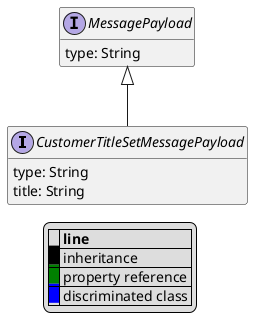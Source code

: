 @startuml

hide empty fields
hide empty methods
legend
|= |= line |
|<back:black>   </back>| inheritance |
|<back:green>   </back>| property reference |
|<back:blue>   </back>| discriminated class |
endlegend
interface CustomerTitleSetMessagePayload [[CustomerTitleSetMessagePayload.svg]] extends MessagePayload {
    type: String
    title: String
}
interface MessagePayload [[MessagePayload.svg]]  {
    type: String
}





@enduml
